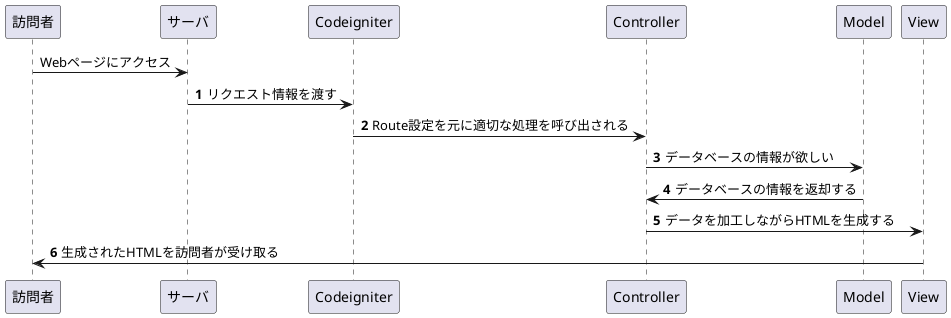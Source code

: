 @startuml
訪問者 -> サーバ: Webページにアクセス
autonumber
サーバ -> Codeigniter:リクエスト情報を渡す
Codeigniter -> Controller:Route設定を元に適切な処理を呼び出される
Controller -> Model:データベースの情報が欲しい
Model -> Controller:データベースの情報を返却する
Controller -> View:データを加工しながらHTMLを生成する
View -> 訪問者:生成されたHTMLを訪問者が受け取る
@enduml
